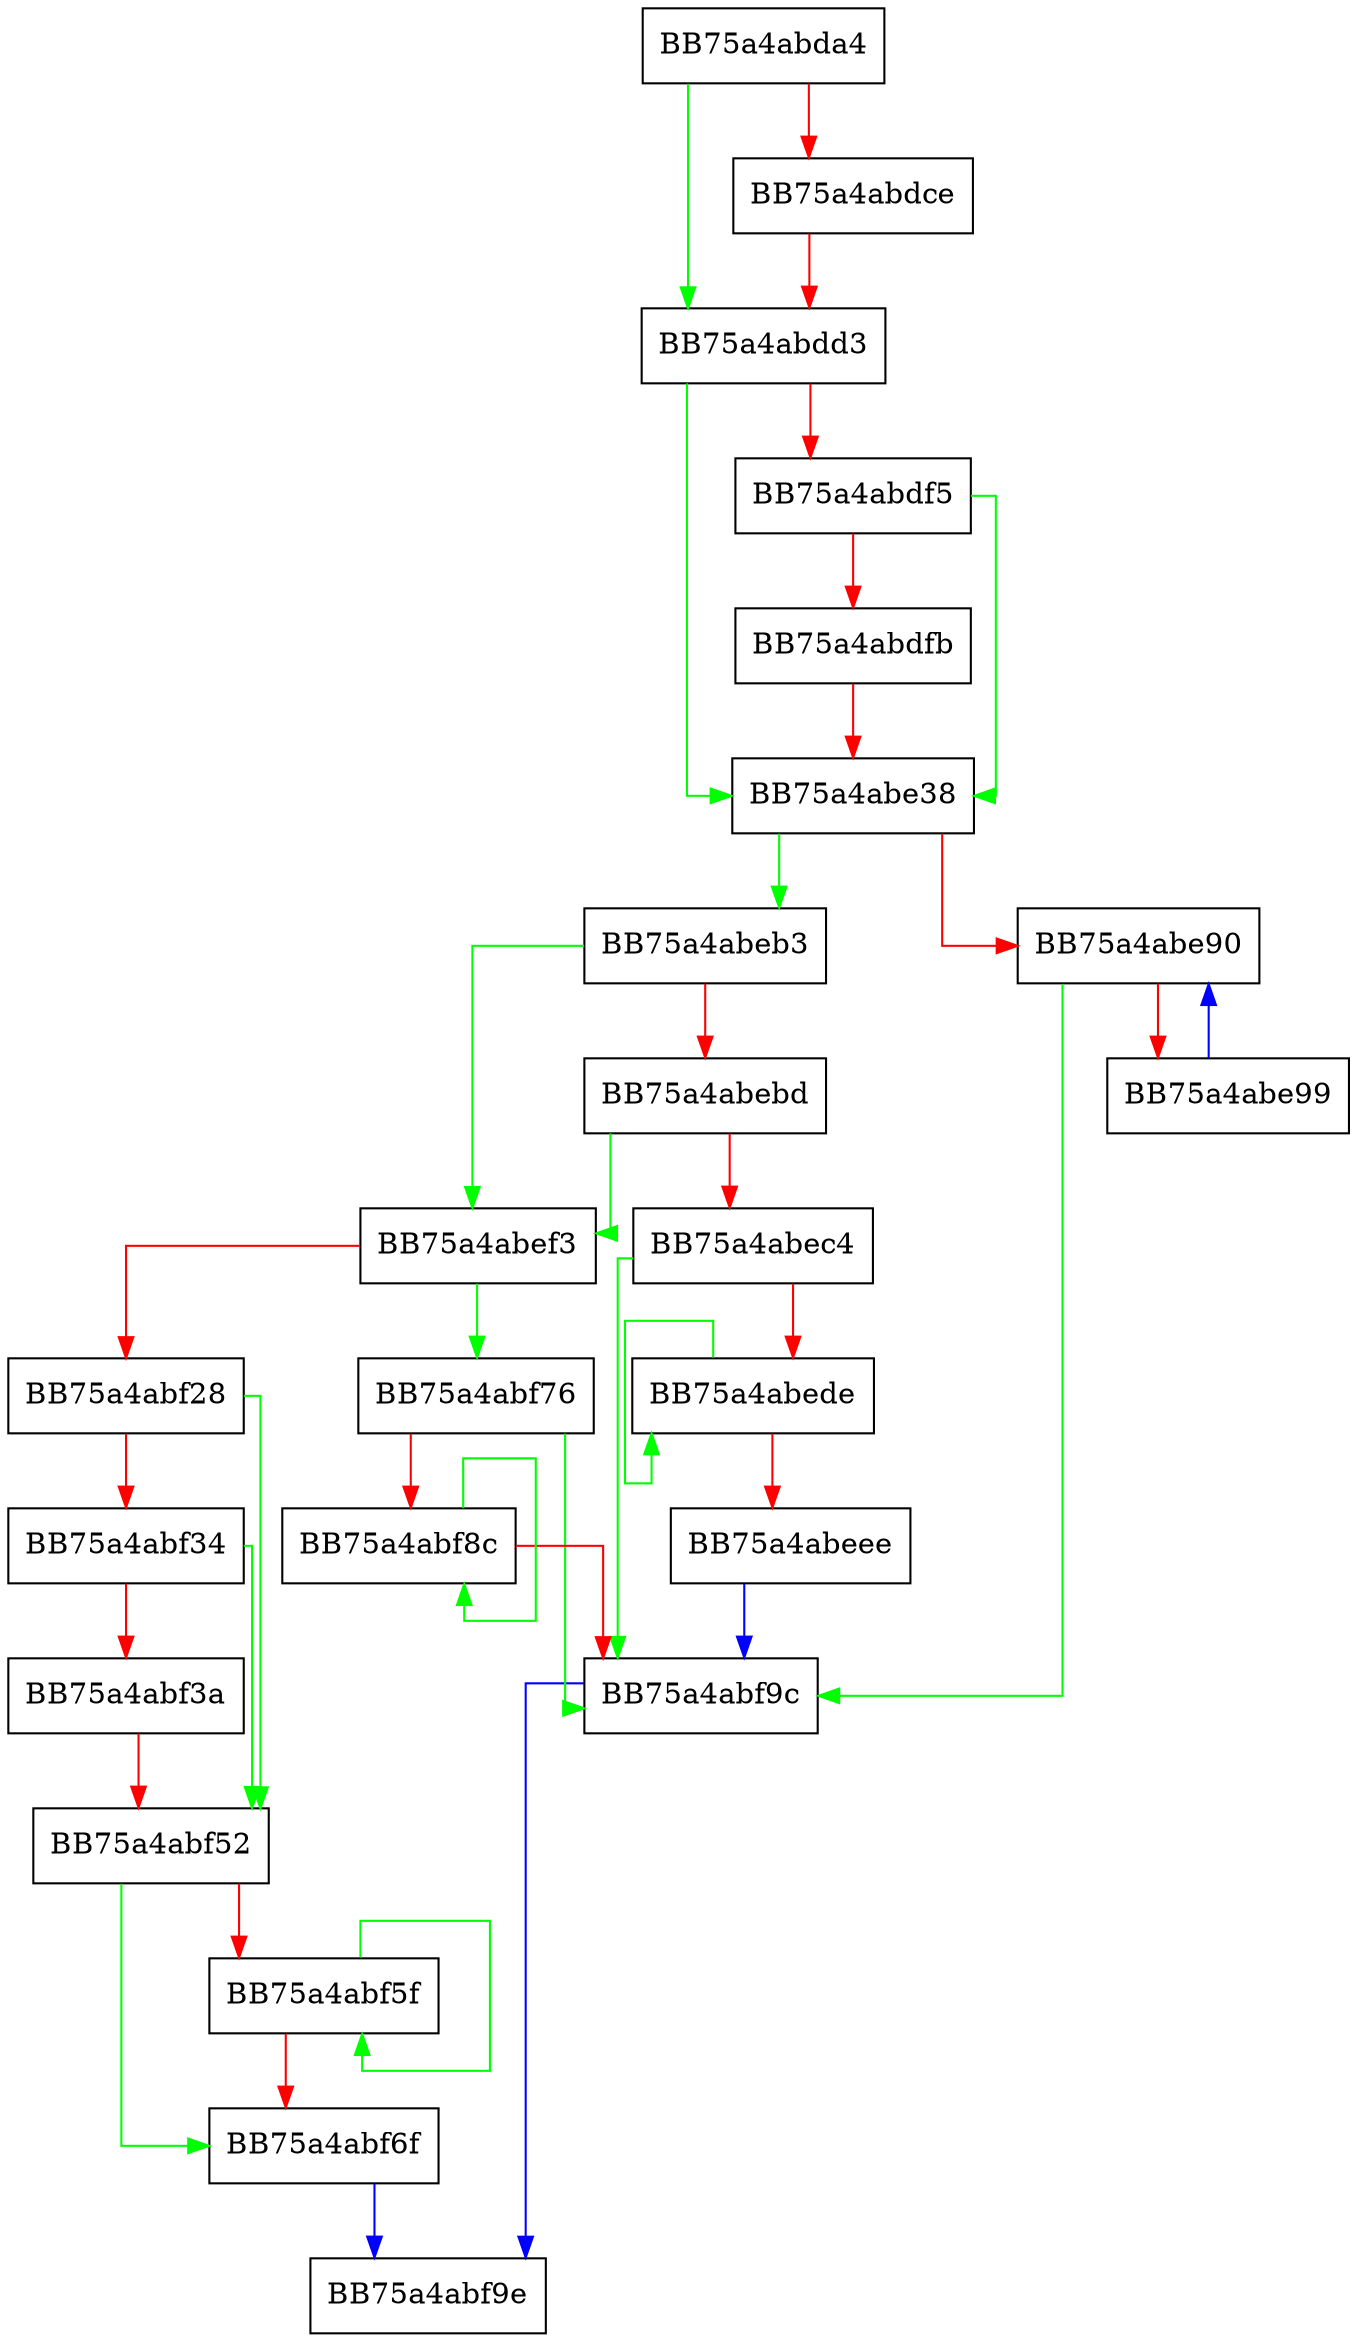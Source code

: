 digraph FpPersistenceInit {
  node [shape="box"];
  graph [splines=ortho];
  BB75a4abda4 -> BB75a4abdd3 [color="green"];
  BB75a4abda4 -> BB75a4abdce [color="red"];
  BB75a4abdce -> BB75a4abdd3 [color="red"];
  BB75a4abdd3 -> BB75a4abe38 [color="green"];
  BB75a4abdd3 -> BB75a4abdf5 [color="red"];
  BB75a4abdf5 -> BB75a4abe38 [color="green"];
  BB75a4abdf5 -> BB75a4abdfb [color="red"];
  BB75a4abdfb -> BB75a4abe38 [color="red"];
  BB75a4abe38 -> BB75a4abeb3 [color="green"];
  BB75a4abe38 -> BB75a4abe90 [color="red"];
  BB75a4abe90 -> BB75a4abf9c [color="green"];
  BB75a4abe90 -> BB75a4abe99 [color="red"];
  BB75a4abe99 -> BB75a4abe90 [color="blue"];
  BB75a4abeb3 -> BB75a4abef3 [color="green"];
  BB75a4abeb3 -> BB75a4abebd [color="red"];
  BB75a4abebd -> BB75a4abef3 [color="green"];
  BB75a4abebd -> BB75a4abec4 [color="red"];
  BB75a4abec4 -> BB75a4abf9c [color="green"];
  BB75a4abec4 -> BB75a4abede [color="red"];
  BB75a4abede -> BB75a4abede [color="green"];
  BB75a4abede -> BB75a4abeee [color="red"];
  BB75a4abeee -> BB75a4abf9c [color="blue"];
  BB75a4abef3 -> BB75a4abf76 [color="green"];
  BB75a4abef3 -> BB75a4abf28 [color="red"];
  BB75a4abf28 -> BB75a4abf52 [color="green"];
  BB75a4abf28 -> BB75a4abf34 [color="red"];
  BB75a4abf34 -> BB75a4abf52 [color="green"];
  BB75a4abf34 -> BB75a4abf3a [color="red"];
  BB75a4abf3a -> BB75a4abf52 [color="red"];
  BB75a4abf52 -> BB75a4abf6f [color="green"];
  BB75a4abf52 -> BB75a4abf5f [color="red"];
  BB75a4abf5f -> BB75a4abf5f [color="green"];
  BB75a4abf5f -> BB75a4abf6f [color="red"];
  BB75a4abf6f -> BB75a4abf9e [color="blue"];
  BB75a4abf76 -> BB75a4abf9c [color="green"];
  BB75a4abf76 -> BB75a4abf8c [color="red"];
  BB75a4abf8c -> BB75a4abf8c [color="green"];
  BB75a4abf8c -> BB75a4abf9c [color="red"];
  BB75a4abf9c -> BB75a4abf9e [color="blue"];
}